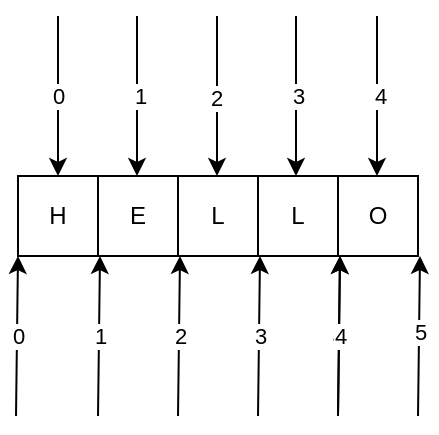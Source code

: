 <mxfile version="21.7.2" type="device">
  <diagram name="Page-1" id="L-IluXAQEw9rKZ2qDE53">
    <mxGraphModel dx="2074" dy="1157" grid="1" gridSize="10" guides="1" tooltips="1" connect="1" arrows="1" fold="1" page="1" pageScale="1" pageWidth="850" pageHeight="1100" math="0" shadow="0">
      <root>
        <mxCell id="0" />
        <mxCell id="1" parent="0" />
        <mxCell id="YQ89JY8jZ3G4rfhLx3yw-1" value="H" style="rounded=0;whiteSpace=wrap;html=1;" vertex="1" parent="1">
          <mxGeometry x="81" y="120" width="40" height="40" as="geometry" />
        </mxCell>
        <mxCell id="YQ89JY8jZ3G4rfhLx3yw-2" value="E" style="rounded=0;whiteSpace=wrap;html=1;" vertex="1" parent="1">
          <mxGeometry x="121" y="120" width="40" height="40" as="geometry" />
        </mxCell>
        <mxCell id="YQ89JY8jZ3G4rfhLx3yw-3" value="L" style="rounded=0;whiteSpace=wrap;html=1;" vertex="1" parent="1">
          <mxGeometry x="161" y="120" width="40" height="40" as="geometry" />
        </mxCell>
        <mxCell id="YQ89JY8jZ3G4rfhLx3yw-4" value="L" style="rounded=0;whiteSpace=wrap;html=1;" vertex="1" parent="1">
          <mxGeometry x="201" y="120" width="40" height="40" as="geometry" />
        </mxCell>
        <mxCell id="YQ89JY8jZ3G4rfhLx3yw-5" value="O" style="rounded=0;whiteSpace=wrap;html=1;" vertex="1" parent="1">
          <mxGeometry x="241" y="120" width="40" height="40" as="geometry" />
        </mxCell>
        <mxCell id="YQ89JY8jZ3G4rfhLx3yw-6" value="" style="endArrow=classic;html=1;rounded=0;entryX=0;entryY=1;entryDx=0;entryDy=0;" edge="1" parent="1" target="YQ89JY8jZ3G4rfhLx3yw-1">
          <mxGeometry width="50" height="50" relative="1" as="geometry">
            <mxPoint x="80" y="240" as="sourcePoint" />
            <mxPoint x="450" y="450" as="targetPoint" />
          </mxGeometry>
        </mxCell>
        <mxCell id="YQ89JY8jZ3G4rfhLx3yw-7" value="0" style="edgeLabel;html=1;align=center;verticalAlign=middle;resizable=0;points=[];" vertex="1" connectable="0" parent="YQ89JY8jZ3G4rfhLx3yw-6">
          <mxGeometry x="-0.0" relative="1" as="geometry">
            <mxPoint as="offset" />
          </mxGeometry>
        </mxCell>
        <mxCell id="YQ89JY8jZ3G4rfhLx3yw-8" value="" style="endArrow=classic;html=1;rounded=0;entryX=0;entryY=1;entryDx=0;entryDy=0;" edge="1" parent="1">
          <mxGeometry width="50" height="50" relative="1" as="geometry">
            <mxPoint x="161" y="240" as="sourcePoint" />
            <mxPoint x="162" y="160" as="targetPoint" />
          </mxGeometry>
        </mxCell>
        <mxCell id="YQ89JY8jZ3G4rfhLx3yw-9" value="2" style="edgeLabel;html=1;align=center;verticalAlign=middle;resizable=0;points=[];" vertex="1" connectable="0" parent="YQ89JY8jZ3G4rfhLx3yw-8">
          <mxGeometry x="-0.0" relative="1" as="geometry">
            <mxPoint as="offset" />
          </mxGeometry>
        </mxCell>
        <mxCell id="YQ89JY8jZ3G4rfhLx3yw-10" value="3" style="endArrow=classic;html=1;rounded=0;entryX=0;entryY=1;entryDx=0;entryDy=0;" edge="1" parent="1">
          <mxGeometry width="50" height="50" relative="1" as="geometry">
            <mxPoint x="201" y="240" as="sourcePoint" />
            <mxPoint x="202" y="160" as="targetPoint" />
          </mxGeometry>
        </mxCell>
        <mxCell id="YQ89JY8jZ3G4rfhLx3yw-11" value="3" style="edgeLabel;html=1;align=center;verticalAlign=middle;resizable=0;points=[];" vertex="1" connectable="0" parent="YQ89JY8jZ3G4rfhLx3yw-10">
          <mxGeometry x="-0.0" relative="1" as="geometry">
            <mxPoint as="offset" />
          </mxGeometry>
        </mxCell>
        <mxCell id="YQ89JY8jZ3G4rfhLx3yw-12" value="" style="endArrow=classic;html=1;rounded=0;entryX=0;entryY=1;entryDx=0;entryDy=0;" edge="1" parent="1">
          <mxGeometry width="50" height="50" relative="1" as="geometry">
            <mxPoint x="241" y="240" as="sourcePoint" />
            <mxPoint x="242" y="160" as="targetPoint" />
          </mxGeometry>
        </mxCell>
        <mxCell id="YQ89JY8jZ3G4rfhLx3yw-13" value="0" style="edgeLabel;html=1;align=center;verticalAlign=middle;resizable=0;points=[];" vertex="1" connectable="0" parent="YQ89JY8jZ3G4rfhLx3yw-12">
          <mxGeometry x="-0.0" relative="1" as="geometry">
            <mxPoint as="offset" />
          </mxGeometry>
        </mxCell>
        <mxCell id="YQ89JY8jZ3G4rfhLx3yw-14" value="" style="endArrow=classic;html=1;rounded=0;entryX=0;entryY=1;entryDx=0;entryDy=0;" edge="1" parent="1">
          <mxGeometry width="50" height="50" relative="1" as="geometry">
            <mxPoint x="281" y="240" as="sourcePoint" />
            <mxPoint x="282" y="160" as="targetPoint" />
          </mxGeometry>
        </mxCell>
        <mxCell id="YQ89JY8jZ3G4rfhLx3yw-20" value="5" style="edgeLabel;html=1;align=center;verticalAlign=middle;resizable=0;points=[];" vertex="1" connectable="0" parent="YQ89JY8jZ3G4rfhLx3yw-14">
          <mxGeometry x="0.05" relative="1" as="geometry">
            <mxPoint as="offset" />
          </mxGeometry>
        </mxCell>
        <mxCell id="YQ89JY8jZ3G4rfhLx3yw-16" value="4" style="endArrow=classic;html=1;rounded=0;entryX=0;entryY=1;entryDx=0;entryDy=0;" edge="1" parent="1">
          <mxGeometry width="50" height="50" relative="1" as="geometry">
            <mxPoint x="241" y="240" as="sourcePoint" />
            <mxPoint x="242" y="160" as="targetPoint" />
          </mxGeometry>
        </mxCell>
        <mxCell id="YQ89JY8jZ3G4rfhLx3yw-17" value="4" style="edgeLabel;html=1;align=center;verticalAlign=middle;resizable=0;points=[];" vertex="1" connectable="0" parent="YQ89JY8jZ3G4rfhLx3yw-16">
          <mxGeometry x="-0.0" relative="1" as="geometry">
            <mxPoint as="offset" />
          </mxGeometry>
        </mxCell>
        <mxCell id="YQ89JY8jZ3G4rfhLx3yw-18" value="" style="endArrow=classic;html=1;rounded=0;entryX=0;entryY=1;entryDx=0;entryDy=0;" edge="1" parent="1">
          <mxGeometry width="50" height="50" relative="1" as="geometry">
            <mxPoint x="121" y="240" as="sourcePoint" />
            <mxPoint x="122" y="160" as="targetPoint" />
          </mxGeometry>
        </mxCell>
        <mxCell id="YQ89JY8jZ3G4rfhLx3yw-19" value="1" style="edgeLabel;html=1;align=center;verticalAlign=middle;resizable=0;points=[];" vertex="1" connectable="0" parent="YQ89JY8jZ3G4rfhLx3yw-18">
          <mxGeometry x="-0.0" relative="1" as="geometry">
            <mxPoint as="offset" />
          </mxGeometry>
        </mxCell>
        <mxCell id="YQ89JY8jZ3G4rfhLx3yw-21" value="" style="endArrow=classic;html=1;rounded=0;entryX=0.5;entryY=0;entryDx=0;entryDy=0;" edge="1" parent="1" target="YQ89JY8jZ3G4rfhLx3yw-1">
          <mxGeometry width="50" height="50" relative="1" as="geometry">
            <mxPoint x="101" y="40" as="sourcePoint" />
            <mxPoint x="450" y="450" as="targetPoint" />
          </mxGeometry>
        </mxCell>
        <mxCell id="YQ89JY8jZ3G4rfhLx3yw-26" value="0" style="edgeLabel;html=1;align=center;verticalAlign=middle;resizable=0;points=[];" vertex="1" connectable="0" parent="YQ89JY8jZ3G4rfhLx3yw-21">
          <mxGeometry x="-0.175" y="-1" relative="1" as="geometry">
            <mxPoint x="1" y="7" as="offset" />
          </mxGeometry>
        </mxCell>
        <mxCell id="YQ89JY8jZ3G4rfhLx3yw-22" value="" style="endArrow=classic;html=1;rounded=0;entryX=0.5;entryY=0;entryDx=0;entryDy=0;" edge="1" parent="1">
          <mxGeometry width="50" height="50" relative="1" as="geometry">
            <mxPoint x="140.5" y="40" as="sourcePoint" />
            <mxPoint x="140.5" y="120" as="targetPoint" />
          </mxGeometry>
        </mxCell>
        <mxCell id="YQ89JY8jZ3G4rfhLx3yw-27" value="1" style="edgeLabel;html=1;align=center;verticalAlign=middle;resizable=0;points=[];" vertex="1" connectable="0" parent="YQ89JY8jZ3G4rfhLx3yw-22">
          <mxGeometry x="-0.275" y="2" relative="1" as="geometry">
            <mxPoint x="-1" y="11" as="offset" />
          </mxGeometry>
        </mxCell>
        <mxCell id="YQ89JY8jZ3G4rfhLx3yw-23" value="" style="endArrow=classic;html=1;rounded=0;entryX=0.5;entryY=0;entryDx=0;entryDy=0;" edge="1" parent="1">
          <mxGeometry width="50" height="50" relative="1" as="geometry">
            <mxPoint x="180.5" y="40" as="sourcePoint" />
            <mxPoint x="180.5" y="120" as="targetPoint" />
          </mxGeometry>
        </mxCell>
        <mxCell id="YQ89JY8jZ3G4rfhLx3yw-28" value="2" style="edgeLabel;html=1;align=center;verticalAlign=middle;resizable=0;points=[];" vertex="1" connectable="0" parent="YQ89JY8jZ3G4rfhLx3yw-23">
          <mxGeometry x="0.025" y="-1" relative="1" as="geometry">
            <mxPoint as="offset" />
          </mxGeometry>
        </mxCell>
        <mxCell id="YQ89JY8jZ3G4rfhLx3yw-24" value="" style="endArrow=classic;html=1;rounded=0;entryX=0.5;entryY=0;entryDx=0;entryDy=0;" edge="1" parent="1">
          <mxGeometry width="50" height="50" relative="1" as="geometry">
            <mxPoint x="220" y="40" as="sourcePoint" />
            <mxPoint x="220" y="120" as="targetPoint" />
          </mxGeometry>
        </mxCell>
        <mxCell id="YQ89JY8jZ3G4rfhLx3yw-29" value="3" style="edgeLabel;html=1;align=center;verticalAlign=middle;resizable=0;points=[];" vertex="1" connectable="0" parent="YQ89JY8jZ3G4rfhLx3yw-24">
          <mxGeometry x="-0.075" y="2" relative="1" as="geometry">
            <mxPoint x="-1" y="3" as="offset" />
          </mxGeometry>
        </mxCell>
        <mxCell id="YQ89JY8jZ3G4rfhLx3yw-25" value="" style="endArrow=classic;html=1;rounded=0;entryX=0.5;entryY=0;entryDx=0;entryDy=0;" edge="1" parent="1">
          <mxGeometry width="50" height="50" relative="1" as="geometry">
            <mxPoint x="260.5" y="40" as="sourcePoint" />
            <mxPoint x="260.5" y="120" as="targetPoint" />
          </mxGeometry>
        </mxCell>
        <mxCell id="YQ89JY8jZ3G4rfhLx3yw-30" value="4" style="edgeLabel;html=1;align=center;verticalAlign=middle;resizable=0;points=[];" vertex="1" connectable="0" parent="YQ89JY8jZ3G4rfhLx3yw-25">
          <mxGeometry y="1" relative="1" as="geometry">
            <mxPoint as="offset" />
          </mxGeometry>
        </mxCell>
      </root>
    </mxGraphModel>
  </diagram>
</mxfile>
